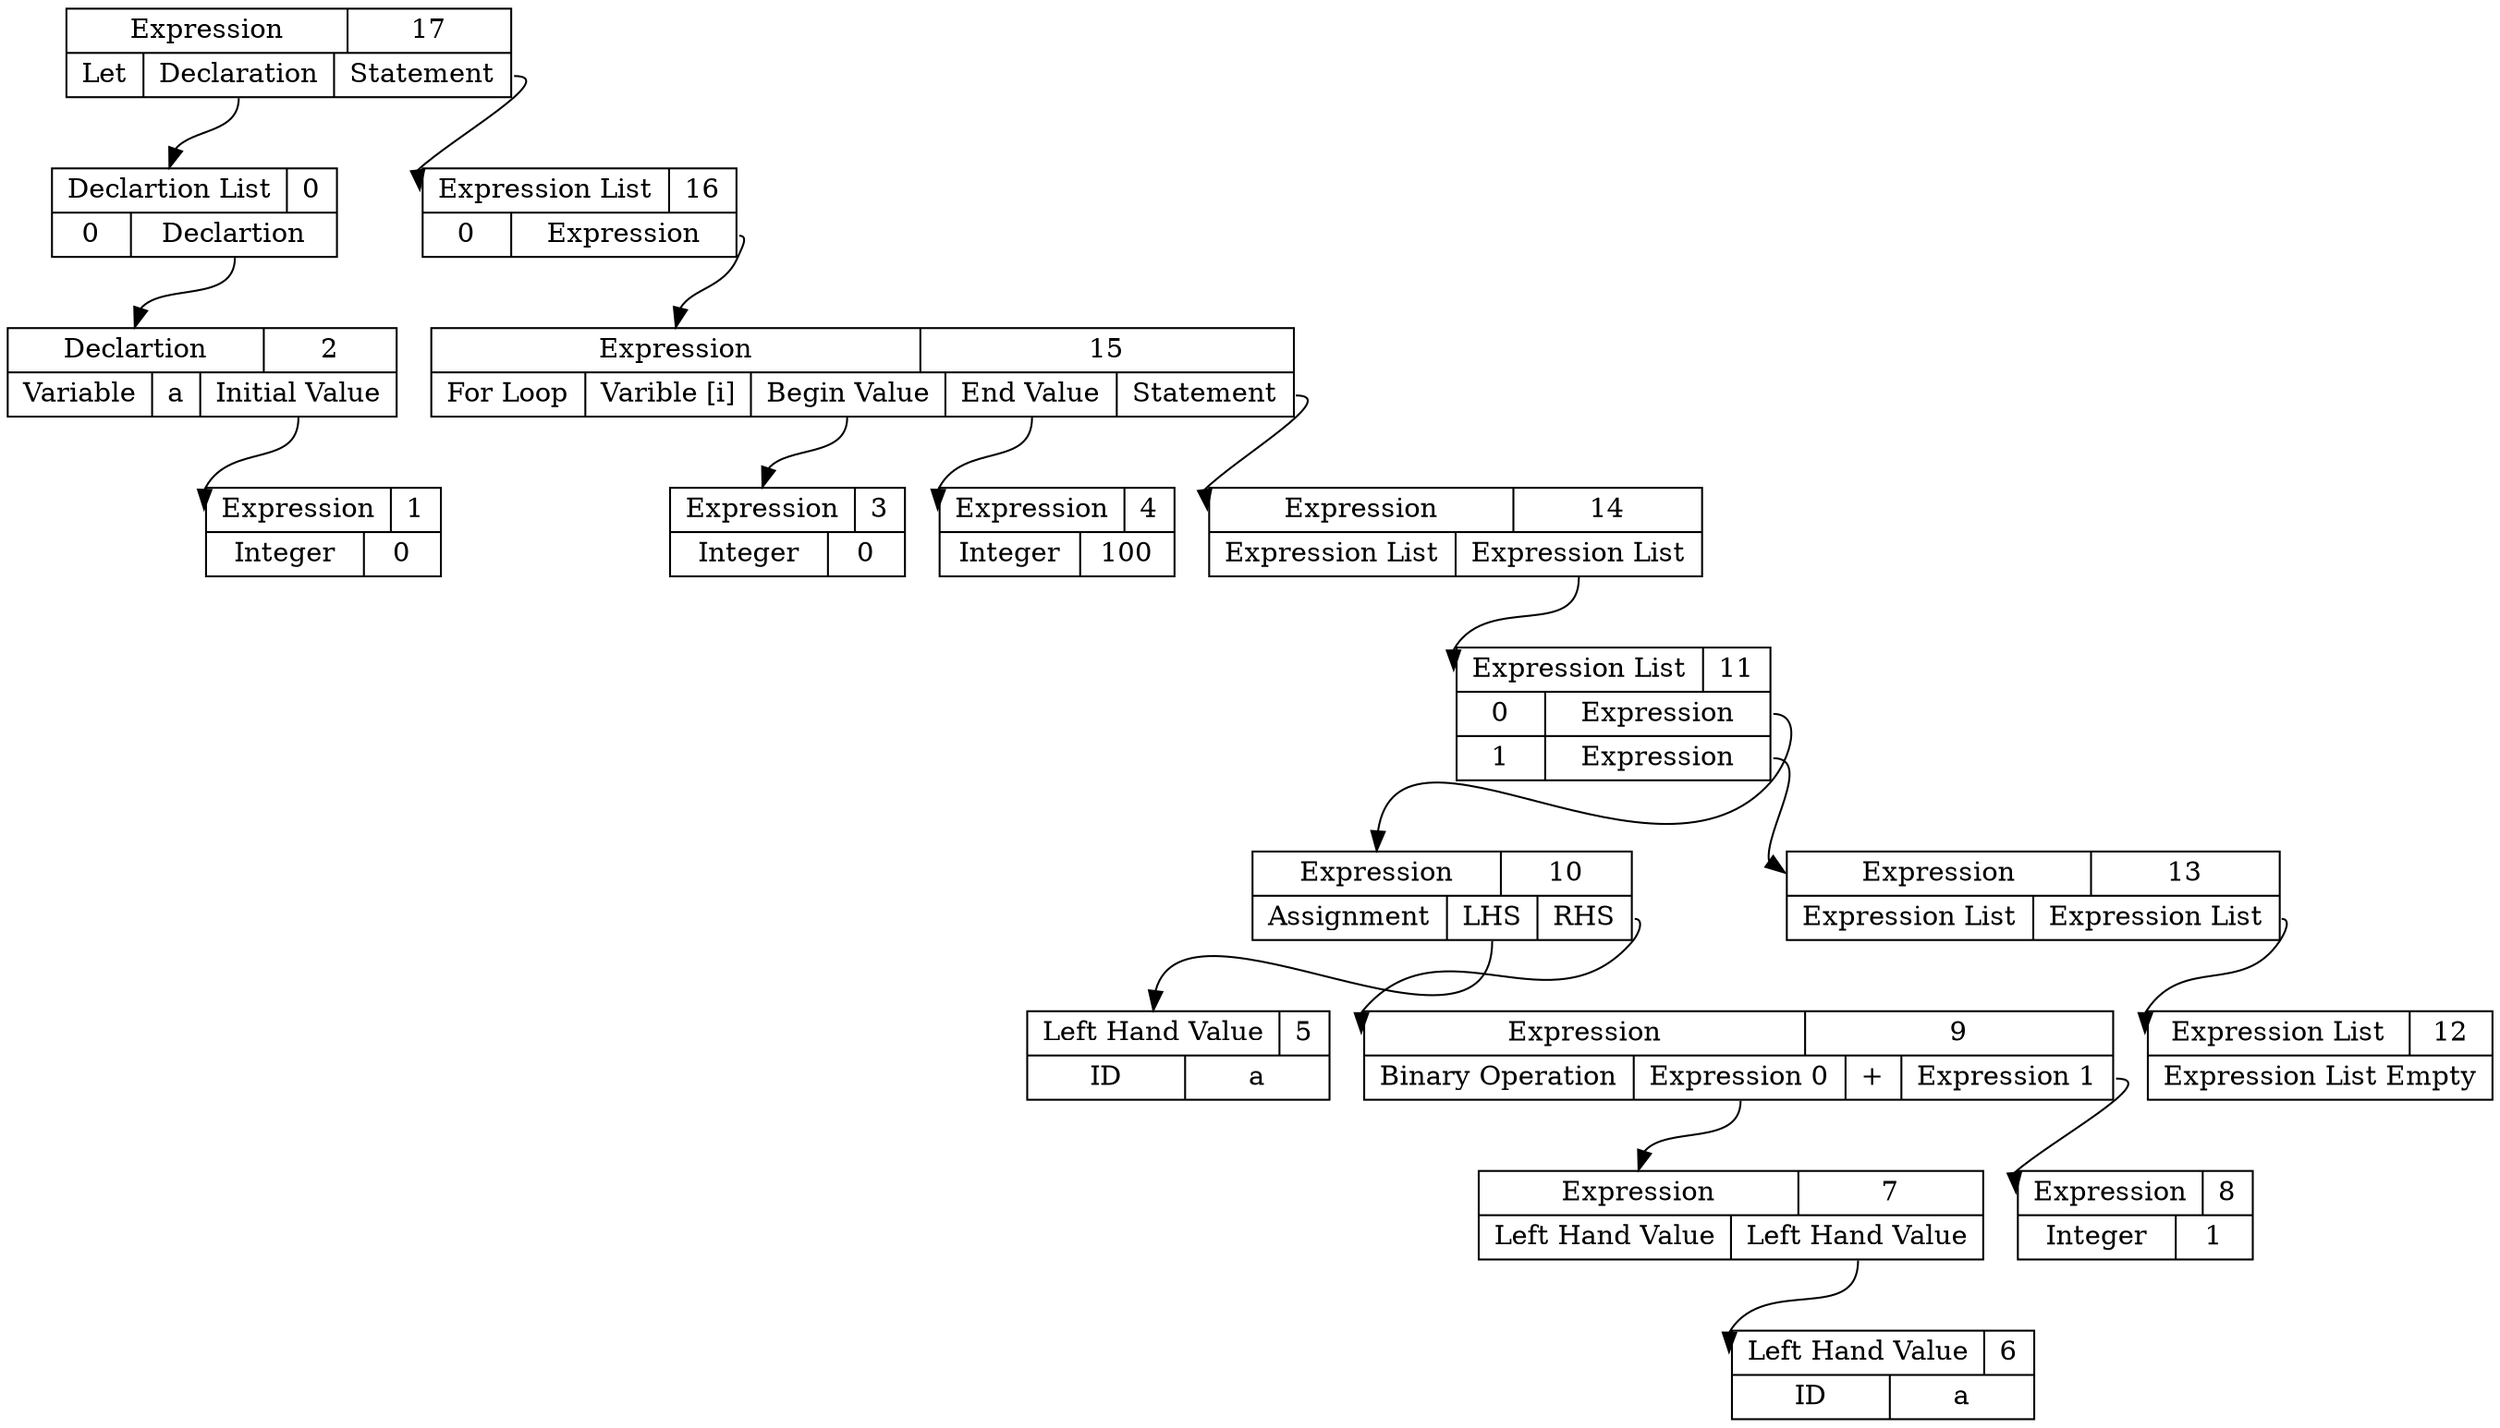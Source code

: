 digraph ast {
17 [shape=record, label="{ { <ptr> Expression | 17 } |{ Let | <dec> Declaration | <stmt> Statement } } "];
2 [shape=record, label="{ { <ptr> Declartion | 2 } | {Variable | a | <initval> Initial Value } }"];
1 [shape=record, label="{ { <ptr> Expression | 1 } |{ Integer | 0 } }"];
2:initval -> 1:ptr;
0:pos0 -> 2:ptr;
0 [shape=record, label="{ { <ptr> Declartion List | 0 } | { 0 | <pos0> Declartion } }"];
17:dec -> 0:ptr
15 [shape=record, label="{ { <ptr> Expression | 15 } |{ For Loop | <forvar> Varible [i] | <beg> Begin Value | <ed> End Value | <stmt> Statement } } "];
3 [shape=record, label="{ { <ptr> Expression | 3 } |{ Integer | 0 } }"];
15:beg -> 3:ptr
4 [shape=record, label="{ { <ptr> Expression | 4 } |{ Integer | 100 } }"];
15:ed -> 4:ptr
14 [shape=record, label="{ { <ptr> Expression | 14 } |{ Expression List | <explist> Expression List} }"];
10 [shape=record, label="{ { <ptr> Expression | 10 } |{ Assignment | <lval> LHS | <rhs> RHS } } "];
5 [shape=record, label="{ { <ptr> Left Hand Value | 5 } | { ID | a } } "];
10:lval -> 5:ptr
9 [shape=record, label="{ { <ptr> Expression | 9 } |{ Binary Operation | <exp0> Expression 0 | + | <exp1> Expression 1} }"];
7 [shape=record, label="{ { <ptr> Expression | 7 } |{ Left Hand Value | <lval> Left Hand Value} }"];
6 [shape=record, label="{ { <ptr> Left Hand Value | 6 } | { ID | a } } "];
7:lval -> 6:ptr
9:exp0 -> 7:ptr
8 [shape=record, label="{ { <ptr> Expression | 8 } |{ Integer | 1 } }"];
9:exp1 -> 8:ptr
10:rhs -> 9:ptr
11:pos0 -> 10:ptr;
13 [shape=record, label="{ { <ptr> Expression | 13 } |{ Expression List | <explist> Expression List} }"];
12 [shape=record, label="{ { <ptr> Expression List | 12 } | {Expression List Empty} }"];
13:explist -> 12:ptr
11:pos1 -> 13:ptr;
11 [shape=record, label="{ { <ptr> Expression List | 11 } | { 0 | <pos0> Expression }| { 1 | <pos1> Expression } }"];
14:explist -> 11:ptr
15:stmt -> 14:ptr
16:pos0 -> 15:ptr;
16 [shape=record, label="{ { <ptr> Expression List | 16 } | { 0 | <pos0> Expression } }"];
17:stmt -> 16:ptr
}

